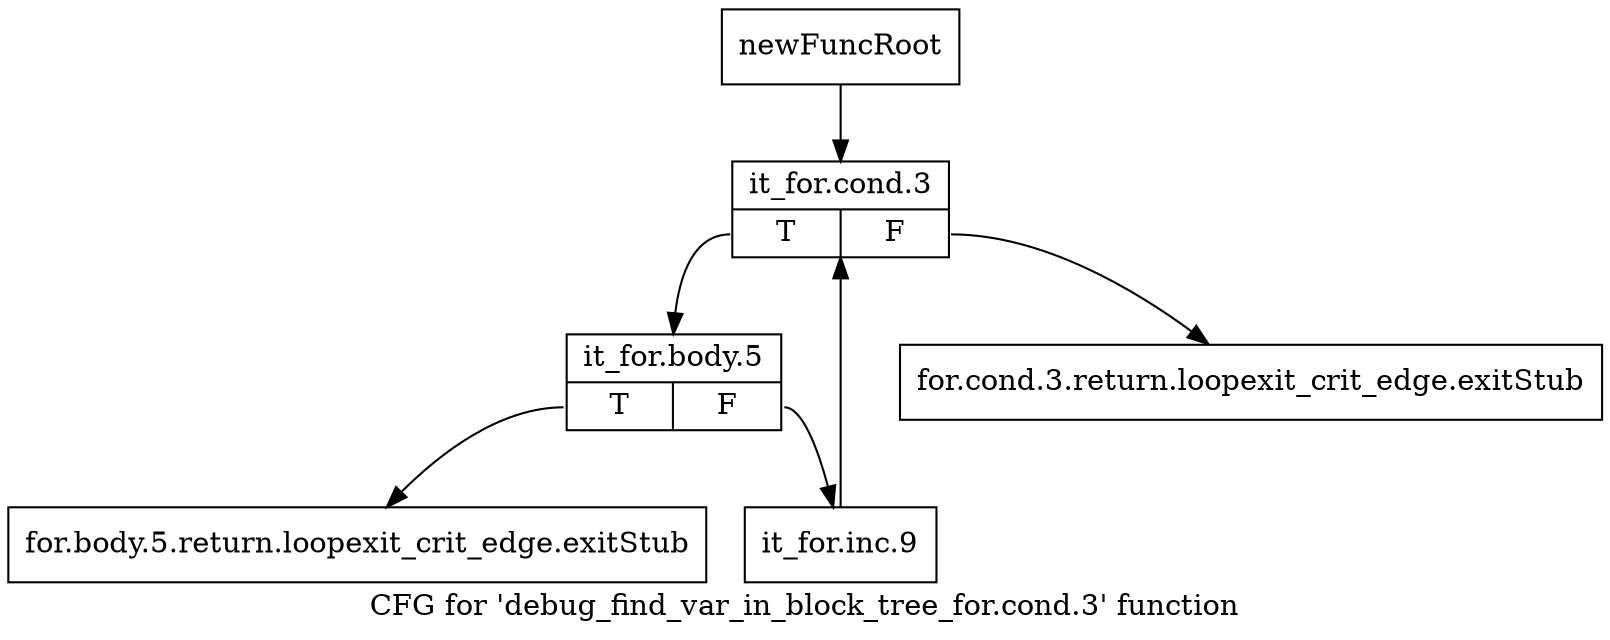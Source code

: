 digraph "CFG for 'debug_find_var_in_block_tree_for.cond.3' function" {
	label="CFG for 'debug_find_var_in_block_tree_for.cond.3' function";

	Node0xb04b710 [shape=record,label="{newFuncRoot}"];
	Node0xb04b710 -> Node0xb04b800;
	Node0xb04b760 [shape=record,label="{for.cond.3.return.loopexit_crit_edge.exitStub}"];
	Node0xb04b7b0 [shape=record,label="{for.body.5.return.loopexit_crit_edge.exitStub}"];
	Node0xb04b800 [shape=record,label="{it_for.cond.3|{<s0>T|<s1>F}}"];
	Node0xb04b800:s0 -> Node0xb04b850;
	Node0xb04b800:s1 -> Node0xb04b760;
	Node0xb04b850 [shape=record,label="{it_for.body.5|{<s0>T|<s1>F}}"];
	Node0xb04b850:s0 -> Node0xb04b7b0;
	Node0xb04b850:s1 -> Node0xb04b8a0;
	Node0xb04b8a0 [shape=record,label="{it_for.inc.9}"];
	Node0xb04b8a0 -> Node0xb04b800;
}
